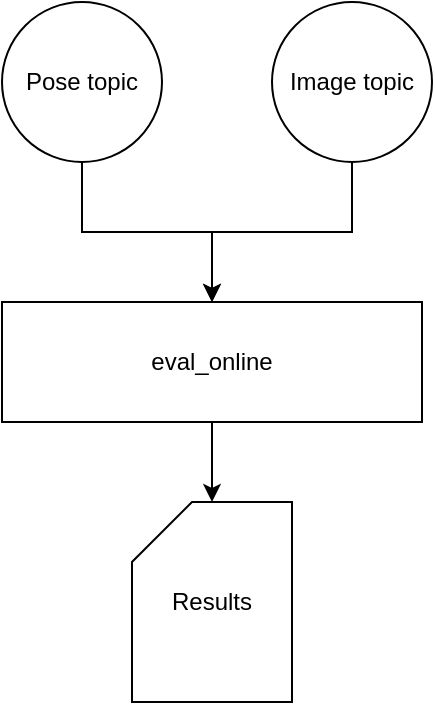 <mxfile version="13.2.4" type="github"><diagram id="JknG9vX4Ozdbf1XjKwg9" name="Page-1"><mxGraphModel dx="1355" dy="774" grid="1" gridSize="10" guides="1" tooltips="1" connect="1" arrows="1" fold="1" page="1" pageScale="1" pageWidth="850" pageHeight="1100" math="0" shadow="0"><root><mxCell id="0"/><mxCell id="1" parent="0"/><mxCell id="oK8UVL9PqHATXcwjrjmi-4" style="edgeStyle=orthogonalEdgeStyle;rounded=0;orthogonalLoop=1;jettySize=auto;html=1;" edge="1" parent="1" source="oK8UVL9PqHATXcwjrjmi-1" target="oK8UVL9PqHATXcwjrjmi-3"><mxGeometry relative="1" as="geometry"/></mxCell><mxCell id="oK8UVL9PqHATXcwjrjmi-1" value="Pose topic" style="ellipse;whiteSpace=wrap;html=1;aspect=fixed;" vertex="1" parent="1"><mxGeometry x="210" y="150" width="80" height="80" as="geometry"/></mxCell><mxCell id="oK8UVL9PqHATXcwjrjmi-5" style="edgeStyle=orthogonalEdgeStyle;rounded=0;orthogonalLoop=1;jettySize=auto;html=1;" edge="1" parent="1" source="oK8UVL9PqHATXcwjrjmi-2" target="oK8UVL9PqHATXcwjrjmi-3"><mxGeometry relative="1" as="geometry"/></mxCell><mxCell id="oK8UVL9PqHATXcwjrjmi-2" value="Image topic" style="ellipse;whiteSpace=wrap;html=1;aspect=fixed;" vertex="1" parent="1"><mxGeometry x="345" y="150" width="80" height="80" as="geometry"/></mxCell><mxCell id="oK8UVL9PqHATXcwjrjmi-7" value="" style="edgeStyle=orthogonalEdgeStyle;rounded=0;orthogonalLoop=1;jettySize=auto;html=1;entryX=0.5;entryY=0;entryDx=0;entryDy=0;entryPerimeter=0;" edge="1" parent="1" source="oK8UVL9PqHATXcwjrjmi-3" target="oK8UVL9PqHATXcwjrjmi-8"><mxGeometry relative="1" as="geometry"><mxPoint x="315" y="420" as="targetPoint"/></mxGeometry></mxCell><mxCell id="oK8UVL9PqHATXcwjrjmi-3" value="eval_online" style="rounded=0;whiteSpace=wrap;html=1;" vertex="1" parent="1"><mxGeometry x="210" y="300" width="210" height="60" as="geometry"/></mxCell><mxCell id="oK8UVL9PqHATXcwjrjmi-8" value="Results" style="shape=card;whiteSpace=wrap;html=1;" vertex="1" parent="1"><mxGeometry x="275" y="400" width="80" height="100" as="geometry"/></mxCell></root></mxGraphModel></diagram></mxfile>